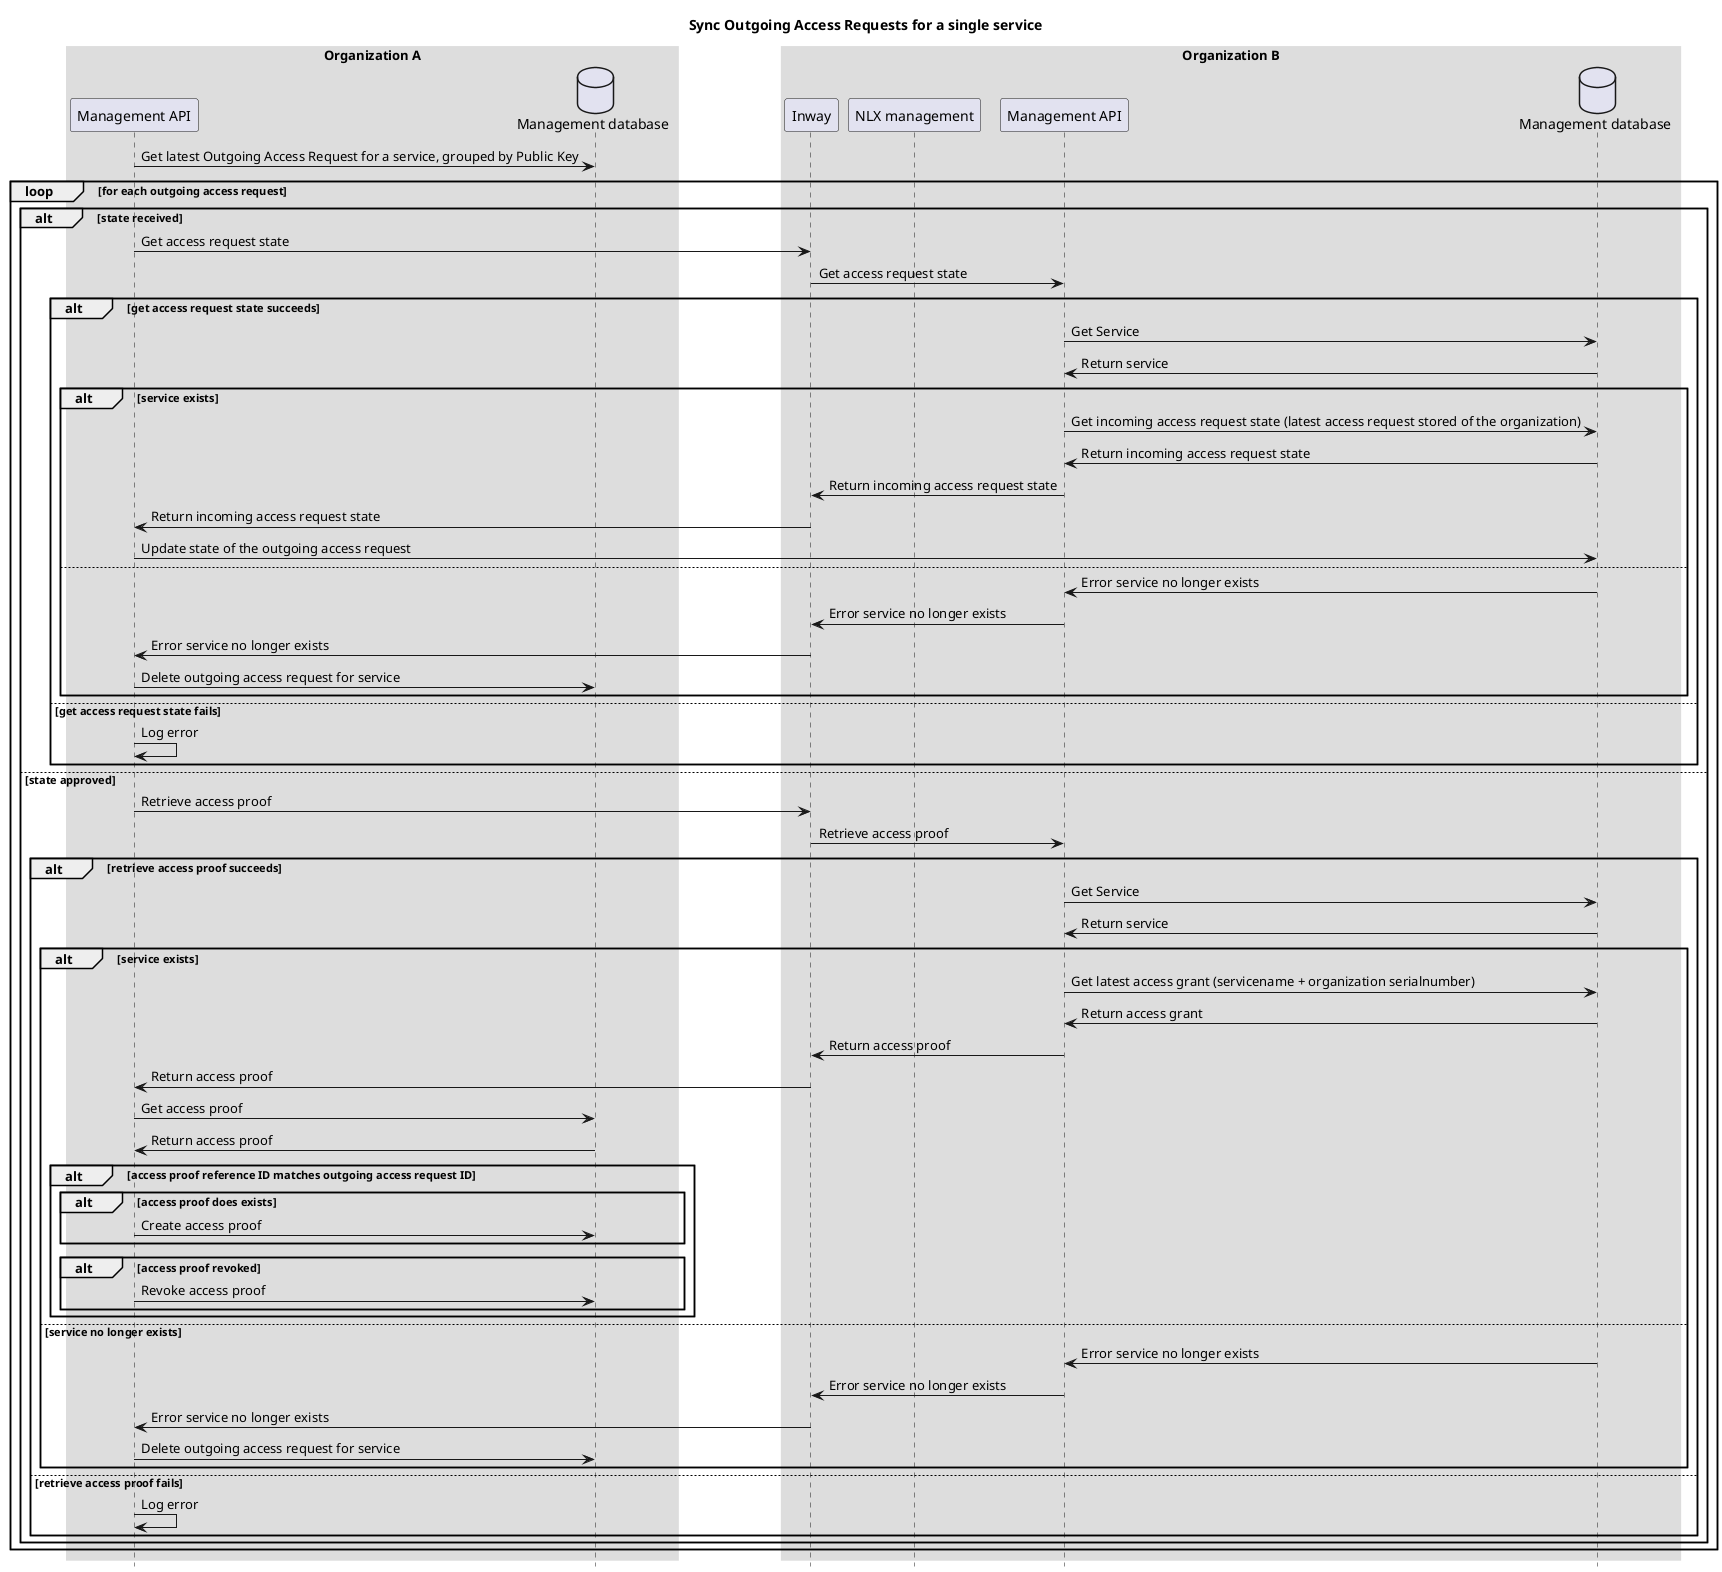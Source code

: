 @startuml
title: Sync Outgoing Access Requests for a single service

skinparam sequenceBoxBorderColor #transparent
skinparam boxPadding 50
hide footbox

box "Organization A"
participant "Management API" as managementAPIOrgA
database "Management database" as managementDatabaseOrgA
end box

box "Organization B"
participant "Inway" as inwayOrgB
participant "NLX management" as managementUIOrgB
participant "Management API" as managementAPIOrgB
database "Management database" as managementDatabaseOrgB
end box

managementAPIOrgA -> managementDatabaseOrgA: Get latest Outgoing Access Request for a service, grouped by Public Key
loop for each outgoing access request
    alt state received
        managementAPIOrgA -> inwayOrgB: Get access request state
        inwayOrgB -> managementAPIOrgB: Get access request state
        alt get access request state succeeds
            managementAPIOrgB -> managementDatabaseOrgB: Get Service
            managementDatabaseOrgB -> managementAPIOrgB: Return service
            alt service exists
                managementAPIOrgB -> managementDatabaseOrgB: Get incoming access request state (latest access request stored of the organization)
                managementDatabaseOrgB -> managementAPIOrgB: Return incoming access request state
                managementAPIOrgB -> inwayOrgB: Return incoming access request state
                inwayOrgB -> managementAPIOrgA: Return incoming access request state
                managementAPIOrgA -> managementDatabaseOrgB: Update state of the outgoing access request
            else
                managementDatabaseOrgB -> managementAPIOrgB: Error service no longer exists
                managementAPIOrgB -> inwayOrgB: Error service no longer exists
                inwayOrgB -> managementAPIOrgA: Error service no longer exists
                managementAPIOrgA -> managementDatabaseOrgA: Delete outgoing access request for service
            end
        else get access request state fails
            managementAPIOrgA -> managementAPIOrgA: Log error
        end
    else state approved
        managementAPIOrgA -> inwayOrgB: Retrieve access proof
        inwayOrgB -> managementAPIOrgB: Retrieve access proof
        alt retrieve access proof succeeds
            managementAPIOrgB -> managementDatabaseOrgB: Get Service
            managementDatabaseOrgB -> managementAPIOrgB: Return service
            alt service exists
                managementAPIOrgB -> managementDatabaseOrgB: Get latest access grant (servicename + organization serialnumber)
                managementDatabaseOrgB -> managementAPIOrgB: Return access grant
                managementAPIOrgB -> inwayOrgB: Return access proof
                inwayOrgB -> managementAPIOrgA: Return access proof
                managementAPIOrgA -> managementDatabaseOrgA: Get access proof
                managementDatabaseOrgA -> managementAPIOrgA: Return access proof
                alt access proof reference ID matches outgoing access request ID
                    alt access proof does exists
                        managementAPIOrgA -> managementDatabaseOrgA: Create access proof
                    end
                    alt access proof revoked
                        managementAPIOrgA -> managementDatabaseOrgA: Revoke access proof
                    end
                end
            else service no longer exists
                managementDatabaseOrgB -> managementAPIOrgB: Error service no longer exists
                managementAPIOrgB -> inwayOrgB: Error service no longer exists
                inwayOrgB -> managementAPIOrgA: Error service no longer exists
                managementAPIOrgA -> managementDatabaseOrgA: Delete outgoing access request for service
            end
        else retrieve access proof fails
            managementAPIOrgA -> managementAPIOrgA: Log error
        end
    end
end
@enduml
